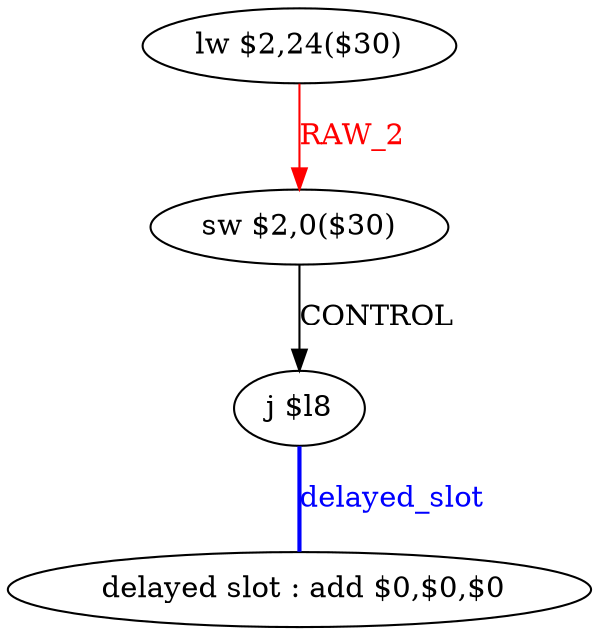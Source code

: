 digraph G1 {
node [shape = ellipse];
i3 [label = " delayed slot : add $0,$0,$0"] ;
i2 ->  i3 [style = bold, dir= none, fontcolor = blue, color = blue, label= "delayed_slot"];
i2 [label = "j $l8"] ;
i0 [label = "lw $2,24($30)"] ;
i0 ->  i1 [color = red, fontcolor = red, label= "RAW_2"];
i1 [label = "sw $2,0($30)"] ;
i1 ->  i2 [label= "CONTROL"];
}
